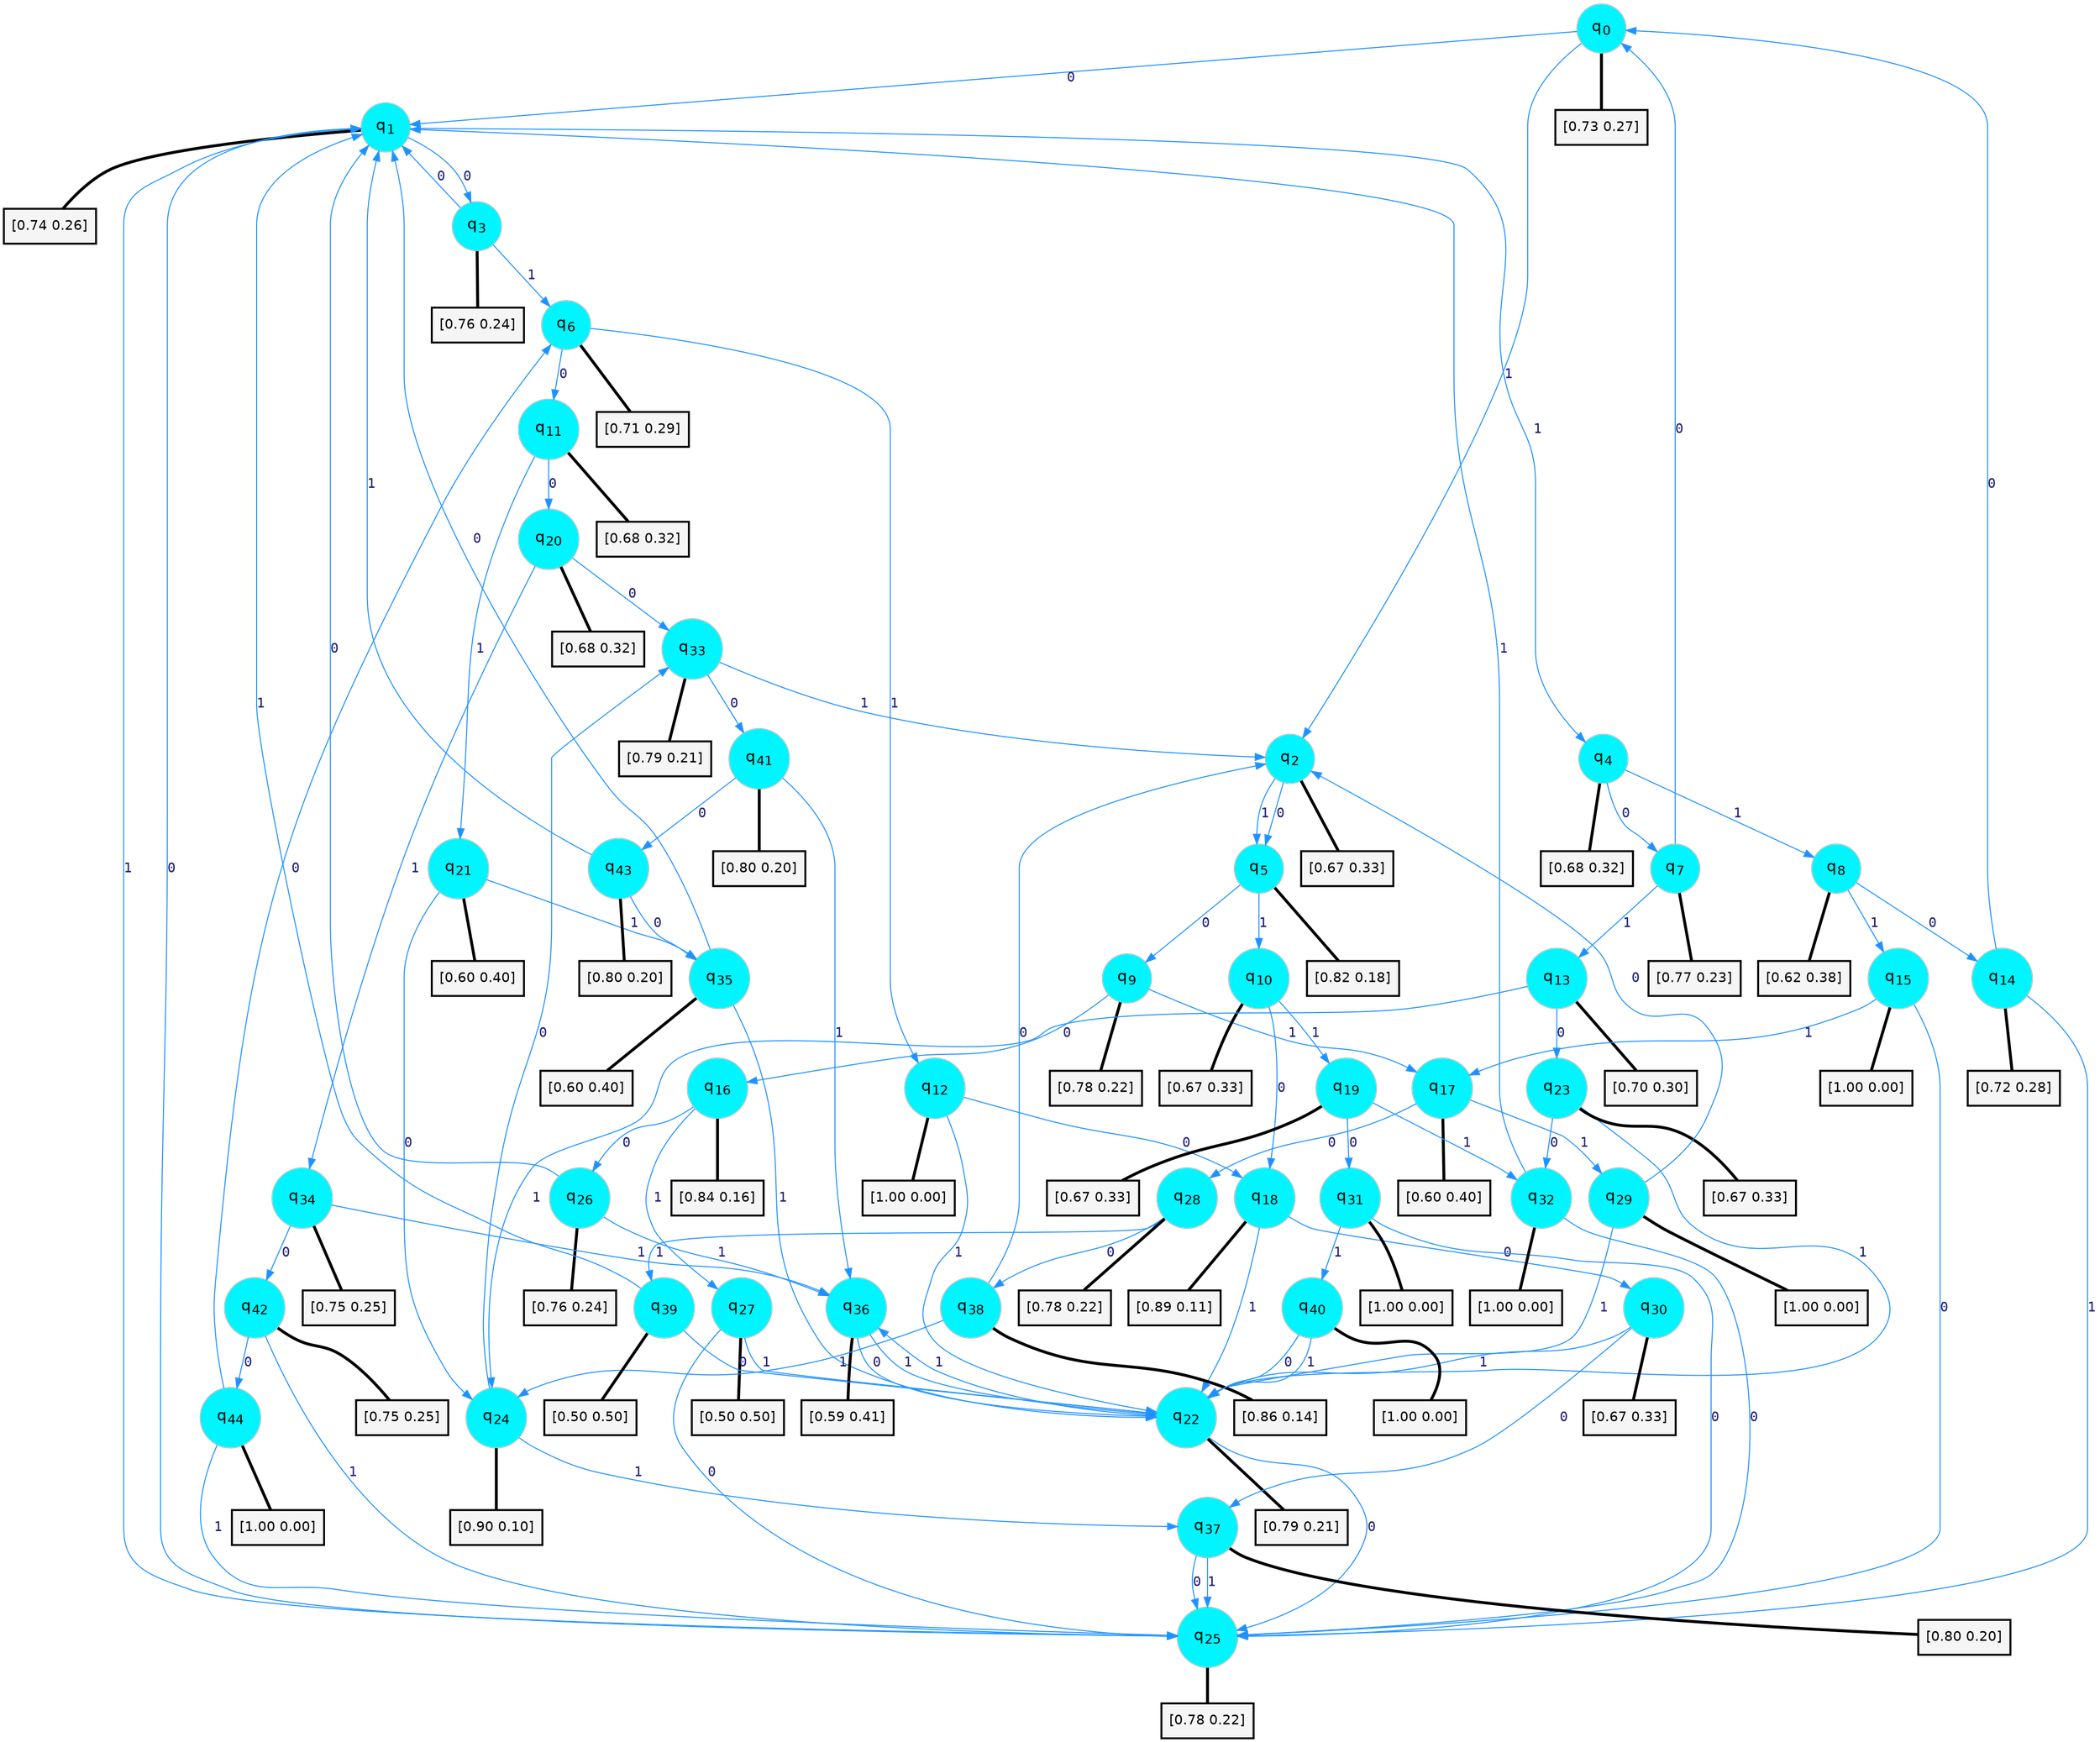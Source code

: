 digraph G {
graph [
bgcolor=transparent, dpi=300, rankdir=TD, size="40,25"];
node [
color=gray, fillcolor=turquoise1, fontcolor=black, fontname=Helvetica, fontsize=16, fontweight=bold, shape=circle, style=filled];
edge [
arrowsize=1, color=dodgerblue1, fontcolor=midnightblue, fontname=courier, fontweight=bold, penwidth=1, style=solid, weight=20];
0[label=<q<SUB>0</SUB>>];
1[label=<q<SUB>1</SUB>>];
2[label=<q<SUB>2</SUB>>];
3[label=<q<SUB>3</SUB>>];
4[label=<q<SUB>4</SUB>>];
5[label=<q<SUB>5</SUB>>];
6[label=<q<SUB>6</SUB>>];
7[label=<q<SUB>7</SUB>>];
8[label=<q<SUB>8</SUB>>];
9[label=<q<SUB>9</SUB>>];
10[label=<q<SUB>10</SUB>>];
11[label=<q<SUB>11</SUB>>];
12[label=<q<SUB>12</SUB>>];
13[label=<q<SUB>13</SUB>>];
14[label=<q<SUB>14</SUB>>];
15[label=<q<SUB>15</SUB>>];
16[label=<q<SUB>16</SUB>>];
17[label=<q<SUB>17</SUB>>];
18[label=<q<SUB>18</SUB>>];
19[label=<q<SUB>19</SUB>>];
20[label=<q<SUB>20</SUB>>];
21[label=<q<SUB>21</SUB>>];
22[label=<q<SUB>22</SUB>>];
23[label=<q<SUB>23</SUB>>];
24[label=<q<SUB>24</SUB>>];
25[label=<q<SUB>25</SUB>>];
26[label=<q<SUB>26</SUB>>];
27[label=<q<SUB>27</SUB>>];
28[label=<q<SUB>28</SUB>>];
29[label=<q<SUB>29</SUB>>];
30[label=<q<SUB>30</SUB>>];
31[label=<q<SUB>31</SUB>>];
32[label=<q<SUB>32</SUB>>];
33[label=<q<SUB>33</SUB>>];
34[label=<q<SUB>34</SUB>>];
35[label=<q<SUB>35</SUB>>];
36[label=<q<SUB>36</SUB>>];
37[label=<q<SUB>37</SUB>>];
38[label=<q<SUB>38</SUB>>];
39[label=<q<SUB>39</SUB>>];
40[label=<q<SUB>40</SUB>>];
41[label=<q<SUB>41</SUB>>];
42[label=<q<SUB>42</SUB>>];
43[label=<q<SUB>43</SUB>>];
44[label=<q<SUB>44</SUB>>];
45[label="[0.73 0.27]", shape=box,fontcolor=black, fontname=Helvetica, fontsize=14, penwidth=2, fillcolor=whitesmoke,color=black];
46[label="[0.74 0.26]", shape=box,fontcolor=black, fontname=Helvetica, fontsize=14, penwidth=2, fillcolor=whitesmoke,color=black];
47[label="[0.67 0.33]", shape=box,fontcolor=black, fontname=Helvetica, fontsize=14, penwidth=2, fillcolor=whitesmoke,color=black];
48[label="[0.76 0.24]", shape=box,fontcolor=black, fontname=Helvetica, fontsize=14, penwidth=2, fillcolor=whitesmoke,color=black];
49[label="[0.68 0.32]", shape=box,fontcolor=black, fontname=Helvetica, fontsize=14, penwidth=2, fillcolor=whitesmoke,color=black];
50[label="[0.82 0.18]", shape=box,fontcolor=black, fontname=Helvetica, fontsize=14, penwidth=2, fillcolor=whitesmoke,color=black];
51[label="[0.71 0.29]", shape=box,fontcolor=black, fontname=Helvetica, fontsize=14, penwidth=2, fillcolor=whitesmoke,color=black];
52[label="[0.77 0.23]", shape=box,fontcolor=black, fontname=Helvetica, fontsize=14, penwidth=2, fillcolor=whitesmoke,color=black];
53[label="[0.62 0.38]", shape=box,fontcolor=black, fontname=Helvetica, fontsize=14, penwidth=2, fillcolor=whitesmoke,color=black];
54[label="[0.78 0.22]", shape=box,fontcolor=black, fontname=Helvetica, fontsize=14, penwidth=2, fillcolor=whitesmoke,color=black];
55[label="[0.67 0.33]", shape=box,fontcolor=black, fontname=Helvetica, fontsize=14, penwidth=2, fillcolor=whitesmoke,color=black];
56[label="[0.68 0.32]", shape=box,fontcolor=black, fontname=Helvetica, fontsize=14, penwidth=2, fillcolor=whitesmoke,color=black];
57[label="[1.00 0.00]", shape=box,fontcolor=black, fontname=Helvetica, fontsize=14, penwidth=2, fillcolor=whitesmoke,color=black];
58[label="[0.70 0.30]", shape=box,fontcolor=black, fontname=Helvetica, fontsize=14, penwidth=2, fillcolor=whitesmoke,color=black];
59[label="[0.72 0.28]", shape=box,fontcolor=black, fontname=Helvetica, fontsize=14, penwidth=2, fillcolor=whitesmoke,color=black];
60[label="[1.00 0.00]", shape=box,fontcolor=black, fontname=Helvetica, fontsize=14, penwidth=2, fillcolor=whitesmoke,color=black];
61[label="[0.84 0.16]", shape=box,fontcolor=black, fontname=Helvetica, fontsize=14, penwidth=2, fillcolor=whitesmoke,color=black];
62[label="[0.60 0.40]", shape=box,fontcolor=black, fontname=Helvetica, fontsize=14, penwidth=2, fillcolor=whitesmoke,color=black];
63[label="[0.89 0.11]", shape=box,fontcolor=black, fontname=Helvetica, fontsize=14, penwidth=2, fillcolor=whitesmoke,color=black];
64[label="[0.67 0.33]", shape=box,fontcolor=black, fontname=Helvetica, fontsize=14, penwidth=2, fillcolor=whitesmoke,color=black];
65[label="[0.68 0.32]", shape=box,fontcolor=black, fontname=Helvetica, fontsize=14, penwidth=2, fillcolor=whitesmoke,color=black];
66[label="[0.60 0.40]", shape=box,fontcolor=black, fontname=Helvetica, fontsize=14, penwidth=2, fillcolor=whitesmoke,color=black];
67[label="[0.79 0.21]", shape=box,fontcolor=black, fontname=Helvetica, fontsize=14, penwidth=2, fillcolor=whitesmoke,color=black];
68[label="[0.67 0.33]", shape=box,fontcolor=black, fontname=Helvetica, fontsize=14, penwidth=2, fillcolor=whitesmoke,color=black];
69[label="[0.90 0.10]", shape=box,fontcolor=black, fontname=Helvetica, fontsize=14, penwidth=2, fillcolor=whitesmoke,color=black];
70[label="[0.78 0.22]", shape=box,fontcolor=black, fontname=Helvetica, fontsize=14, penwidth=2, fillcolor=whitesmoke,color=black];
71[label="[0.76 0.24]", shape=box,fontcolor=black, fontname=Helvetica, fontsize=14, penwidth=2, fillcolor=whitesmoke,color=black];
72[label="[0.50 0.50]", shape=box,fontcolor=black, fontname=Helvetica, fontsize=14, penwidth=2, fillcolor=whitesmoke,color=black];
73[label="[0.78 0.22]", shape=box,fontcolor=black, fontname=Helvetica, fontsize=14, penwidth=2, fillcolor=whitesmoke,color=black];
74[label="[1.00 0.00]", shape=box,fontcolor=black, fontname=Helvetica, fontsize=14, penwidth=2, fillcolor=whitesmoke,color=black];
75[label="[0.67 0.33]", shape=box,fontcolor=black, fontname=Helvetica, fontsize=14, penwidth=2, fillcolor=whitesmoke,color=black];
76[label="[1.00 0.00]", shape=box,fontcolor=black, fontname=Helvetica, fontsize=14, penwidth=2, fillcolor=whitesmoke,color=black];
77[label="[1.00 0.00]", shape=box,fontcolor=black, fontname=Helvetica, fontsize=14, penwidth=2, fillcolor=whitesmoke,color=black];
78[label="[0.79 0.21]", shape=box,fontcolor=black, fontname=Helvetica, fontsize=14, penwidth=2, fillcolor=whitesmoke,color=black];
79[label="[0.75 0.25]", shape=box,fontcolor=black, fontname=Helvetica, fontsize=14, penwidth=2, fillcolor=whitesmoke,color=black];
80[label="[0.60 0.40]", shape=box,fontcolor=black, fontname=Helvetica, fontsize=14, penwidth=2, fillcolor=whitesmoke,color=black];
81[label="[0.59 0.41]", shape=box,fontcolor=black, fontname=Helvetica, fontsize=14, penwidth=2, fillcolor=whitesmoke,color=black];
82[label="[0.80 0.20]", shape=box,fontcolor=black, fontname=Helvetica, fontsize=14, penwidth=2, fillcolor=whitesmoke,color=black];
83[label="[0.86 0.14]", shape=box,fontcolor=black, fontname=Helvetica, fontsize=14, penwidth=2, fillcolor=whitesmoke,color=black];
84[label="[0.50 0.50]", shape=box,fontcolor=black, fontname=Helvetica, fontsize=14, penwidth=2, fillcolor=whitesmoke,color=black];
85[label="[1.00 0.00]", shape=box,fontcolor=black, fontname=Helvetica, fontsize=14, penwidth=2, fillcolor=whitesmoke,color=black];
86[label="[0.80 0.20]", shape=box,fontcolor=black, fontname=Helvetica, fontsize=14, penwidth=2, fillcolor=whitesmoke,color=black];
87[label="[0.75 0.25]", shape=box,fontcolor=black, fontname=Helvetica, fontsize=14, penwidth=2, fillcolor=whitesmoke,color=black];
88[label="[0.80 0.20]", shape=box,fontcolor=black, fontname=Helvetica, fontsize=14, penwidth=2, fillcolor=whitesmoke,color=black];
89[label="[1.00 0.00]", shape=box,fontcolor=black, fontname=Helvetica, fontsize=14, penwidth=2, fillcolor=whitesmoke,color=black];
0->1 [label=0];
0->2 [label=1];
0->45 [arrowhead=none, penwidth=3,color=black];
1->3 [label=0];
1->4 [label=1];
1->46 [arrowhead=none, penwidth=3,color=black];
2->5 [label=0];
2->5 [label=1];
2->47 [arrowhead=none, penwidth=3,color=black];
3->1 [label=0];
3->6 [label=1];
3->48 [arrowhead=none, penwidth=3,color=black];
4->7 [label=0];
4->8 [label=1];
4->49 [arrowhead=none, penwidth=3,color=black];
5->9 [label=0];
5->10 [label=1];
5->50 [arrowhead=none, penwidth=3,color=black];
6->11 [label=0];
6->12 [label=1];
6->51 [arrowhead=none, penwidth=3,color=black];
7->0 [label=0];
7->13 [label=1];
7->52 [arrowhead=none, penwidth=3,color=black];
8->14 [label=0];
8->15 [label=1];
8->53 [arrowhead=none, penwidth=3,color=black];
9->16 [label=0];
9->17 [label=1];
9->54 [arrowhead=none, penwidth=3,color=black];
10->18 [label=0];
10->19 [label=1];
10->55 [arrowhead=none, penwidth=3,color=black];
11->20 [label=0];
11->21 [label=1];
11->56 [arrowhead=none, penwidth=3,color=black];
12->18 [label=0];
12->22 [label=1];
12->57 [arrowhead=none, penwidth=3,color=black];
13->23 [label=0];
13->24 [label=1];
13->58 [arrowhead=none, penwidth=3,color=black];
14->0 [label=0];
14->25 [label=1];
14->59 [arrowhead=none, penwidth=3,color=black];
15->25 [label=0];
15->17 [label=1];
15->60 [arrowhead=none, penwidth=3,color=black];
16->26 [label=0];
16->27 [label=1];
16->61 [arrowhead=none, penwidth=3,color=black];
17->28 [label=0];
17->29 [label=1];
17->62 [arrowhead=none, penwidth=3,color=black];
18->30 [label=0];
18->22 [label=1];
18->63 [arrowhead=none, penwidth=3,color=black];
19->31 [label=0];
19->32 [label=1];
19->64 [arrowhead=none, penwidth=3,color=black];
20->33 [label=0];
20->34 [label=1];
20->65 [arrowhead=none, penwidth=3,color=black];
21->24 [label=0];
21->35 [label=1];
21->66 [arrowhead=none, penwidth=3,color=black];
22->25 [label=0];
22->36 [label=1];
22->67 [arrowhead=none, penwidth=3,color=black];
23->32 [label=0];
23->22 [label=1];
23->68 [arrowhead=none, penwidth=3,color=black];
24->33 [label=0];
24->37 [label=1];
24->69 [arrowhead=none, penwidth=3,color=black];
25->1 [label=0];
25->1 [label=1];
25->70 [arrowhead=none, penwidth=3,color=black];
26->1 [label=0];
26->36 [label=1];
26->71 [arrowhead=none, penwidth=3,color=black];
27->25 [label=0];
27->22 [label=1];
27->72 [arrowhead=none, penwidth=3,color=black];
28->38 [label=0];
28->39 [label=1];
28->73 [arrowhead=none, penwidth=3,color=black];
29->2 [label=0];
29->22 [label=1];
29->74 [arrowhead=none, penwidth=3,color=black];
30->37 [label=0];
30->22 [label=1];
30->75 [arrowhead=none, penwidth=3,color=black];
31->25 [label=0];
31->40 [label=1];
31->76 [arrowhead=none, penwidth=3,color=black];
32->25 [label=0];
32->1 [label=1];
32->77 [arrowhead=none, penwidth=3,color=black];
33->41 [label=0];
33->2 [label=1];
33->78 [arrowhead=none, penwidth=3,color=black];
34->42 [label=0];
34->36 [label=1];
34->79 [arrowhead=none, penwidth=3,color=black];
35->1 [label=0];
35->22 [label=1];
35->80 [arrowhead=none, penwidth=3,color=black];
36->22 [label=0];
36->22 [label=1];
36->81 [arrowhead=none, penwidth=3,color=black];
37->25 [label=0];
37->25 [label=1];
37->82 [arrowhead=none, penwidth=3,color=black];
38->2 [label=0];
38->24 [label=1];
38->83 [arrowhead=none, penwidth=3,color=black];
39->22 [label=0];
39->1 [label=1];
39->84 [arrowhead=none, penwidth=3,color=black];
40->22 [label=0];
40->22 [label=1];
40->85 [arrowhead=none, penwidth=3,color=black];
41->43 [label=0];
41->36 [label=1];
41->86 [arrowhead=none, penwidth=3,color=black];
42->44 [label=0];
42->25 [label=1];
42->87 [arrowhead=none, penwidth=3,color=black];
43->35 [label=0];
43->1 [label=1];
43->88 [arrowhead=none, penwidth=3,color=black];
44->6 [label=0];
44->25 [label=1];
44->89 [arrowhead=none, penwidth=3,color=black];
}
